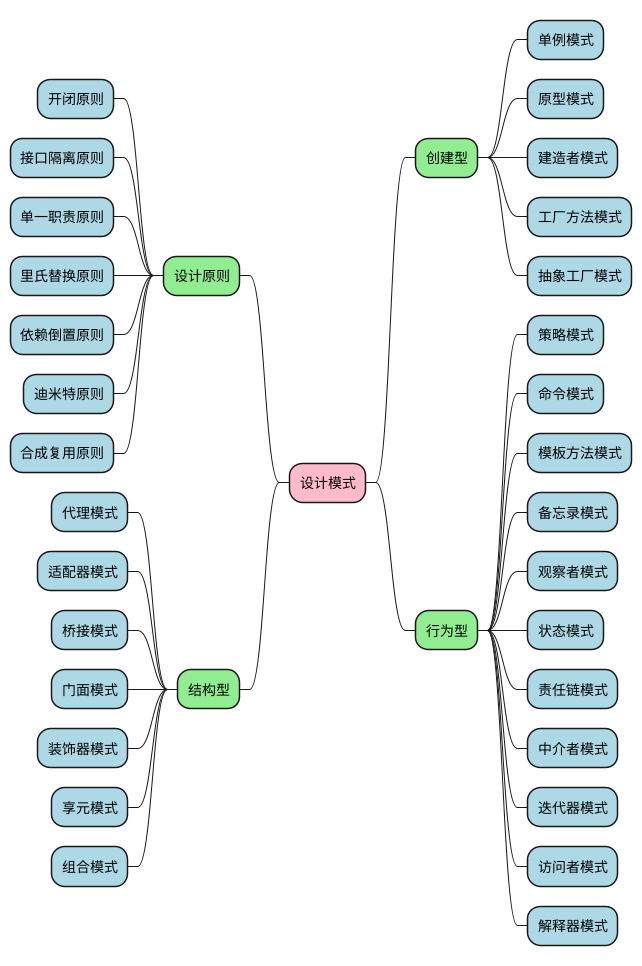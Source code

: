 @startmindmap
<style>
mindmapDiagram {
    node {
        BackgroundColor #FFBBCC
    }
    :depth(1) {
      BackGroundColor lightGreen
    }
    :depth(2) {
      BackGroundColor lightBlue
    }
}
</style>

* 设计模式

left side

** 设计原则
*** 开闭原则
*** 接口隔离原则
*** 单一职责原则
*** 里氏替换原则
*** 依赖倒置原则
*** 迪米特原则
*** 合成复用原则

** 结构型
*** 代理模式
*** 适配器模式
*** 桥接模式
*** 门面模式
*** 装饰器模式
*** 享元模式
*** 组合模式


right side

** 创建型
*** 单例模式
*** 原型模式
*** 建造者模式
*** 工厂方法模式
*** 抽象工厂模式

** 行为型
*** 策略模式
*** 命令模式
*** 模板方法模式
*** 备忘录模式
*** 观察者模式
*** 状态模式
*** 责任链模式
*** 中介者模式
*** 迭代器模式
*** 访问者模式
*** 解释器模式


@endmindmap